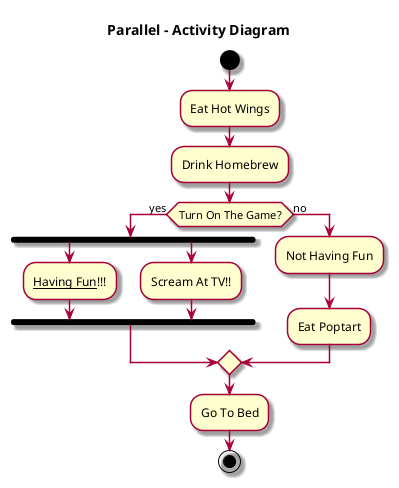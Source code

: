 @startuml Parallel - Activity Diagram

skin rose

title Parallel - Activity Diagram 


start

:Eat Hot Wings;

:Drink Homebrew;

if (Turn On The Game?) then (yes)
  fork
    :__Having Fun__!!!;
  fork again
    :Scream At TV!!;
  end fork
else (no)
  :Not Having Fun;
  :Eat Poptart;
endif

:Go To Bed;

stop

@enduml